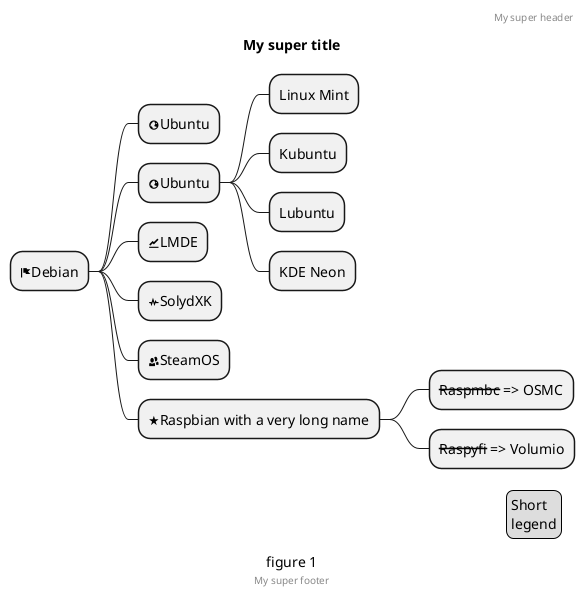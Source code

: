 @startmindmap
'https://plantuml.com/mindmap-diagram

caption figure 1
title My super title

* <&flag>Debian
** <&globe>Ubuntu
** <&globe>Ubuntu
*** Linux Mint
*** Kubuntu
*** Lubuntu
*** KDE Neon
** <&graph>LMDE
** <&pulse>SolydXK
** <&people>SteamOS
** <&star>Raspbian with a very long name
*** <s>Raspmbc</s> => OSMC
*** <s>Raspyfi</s> => Volumio

header
My super header
endheader

center footer My super footer

legend right
  Short
  legend
endlegend
@endmindmap
